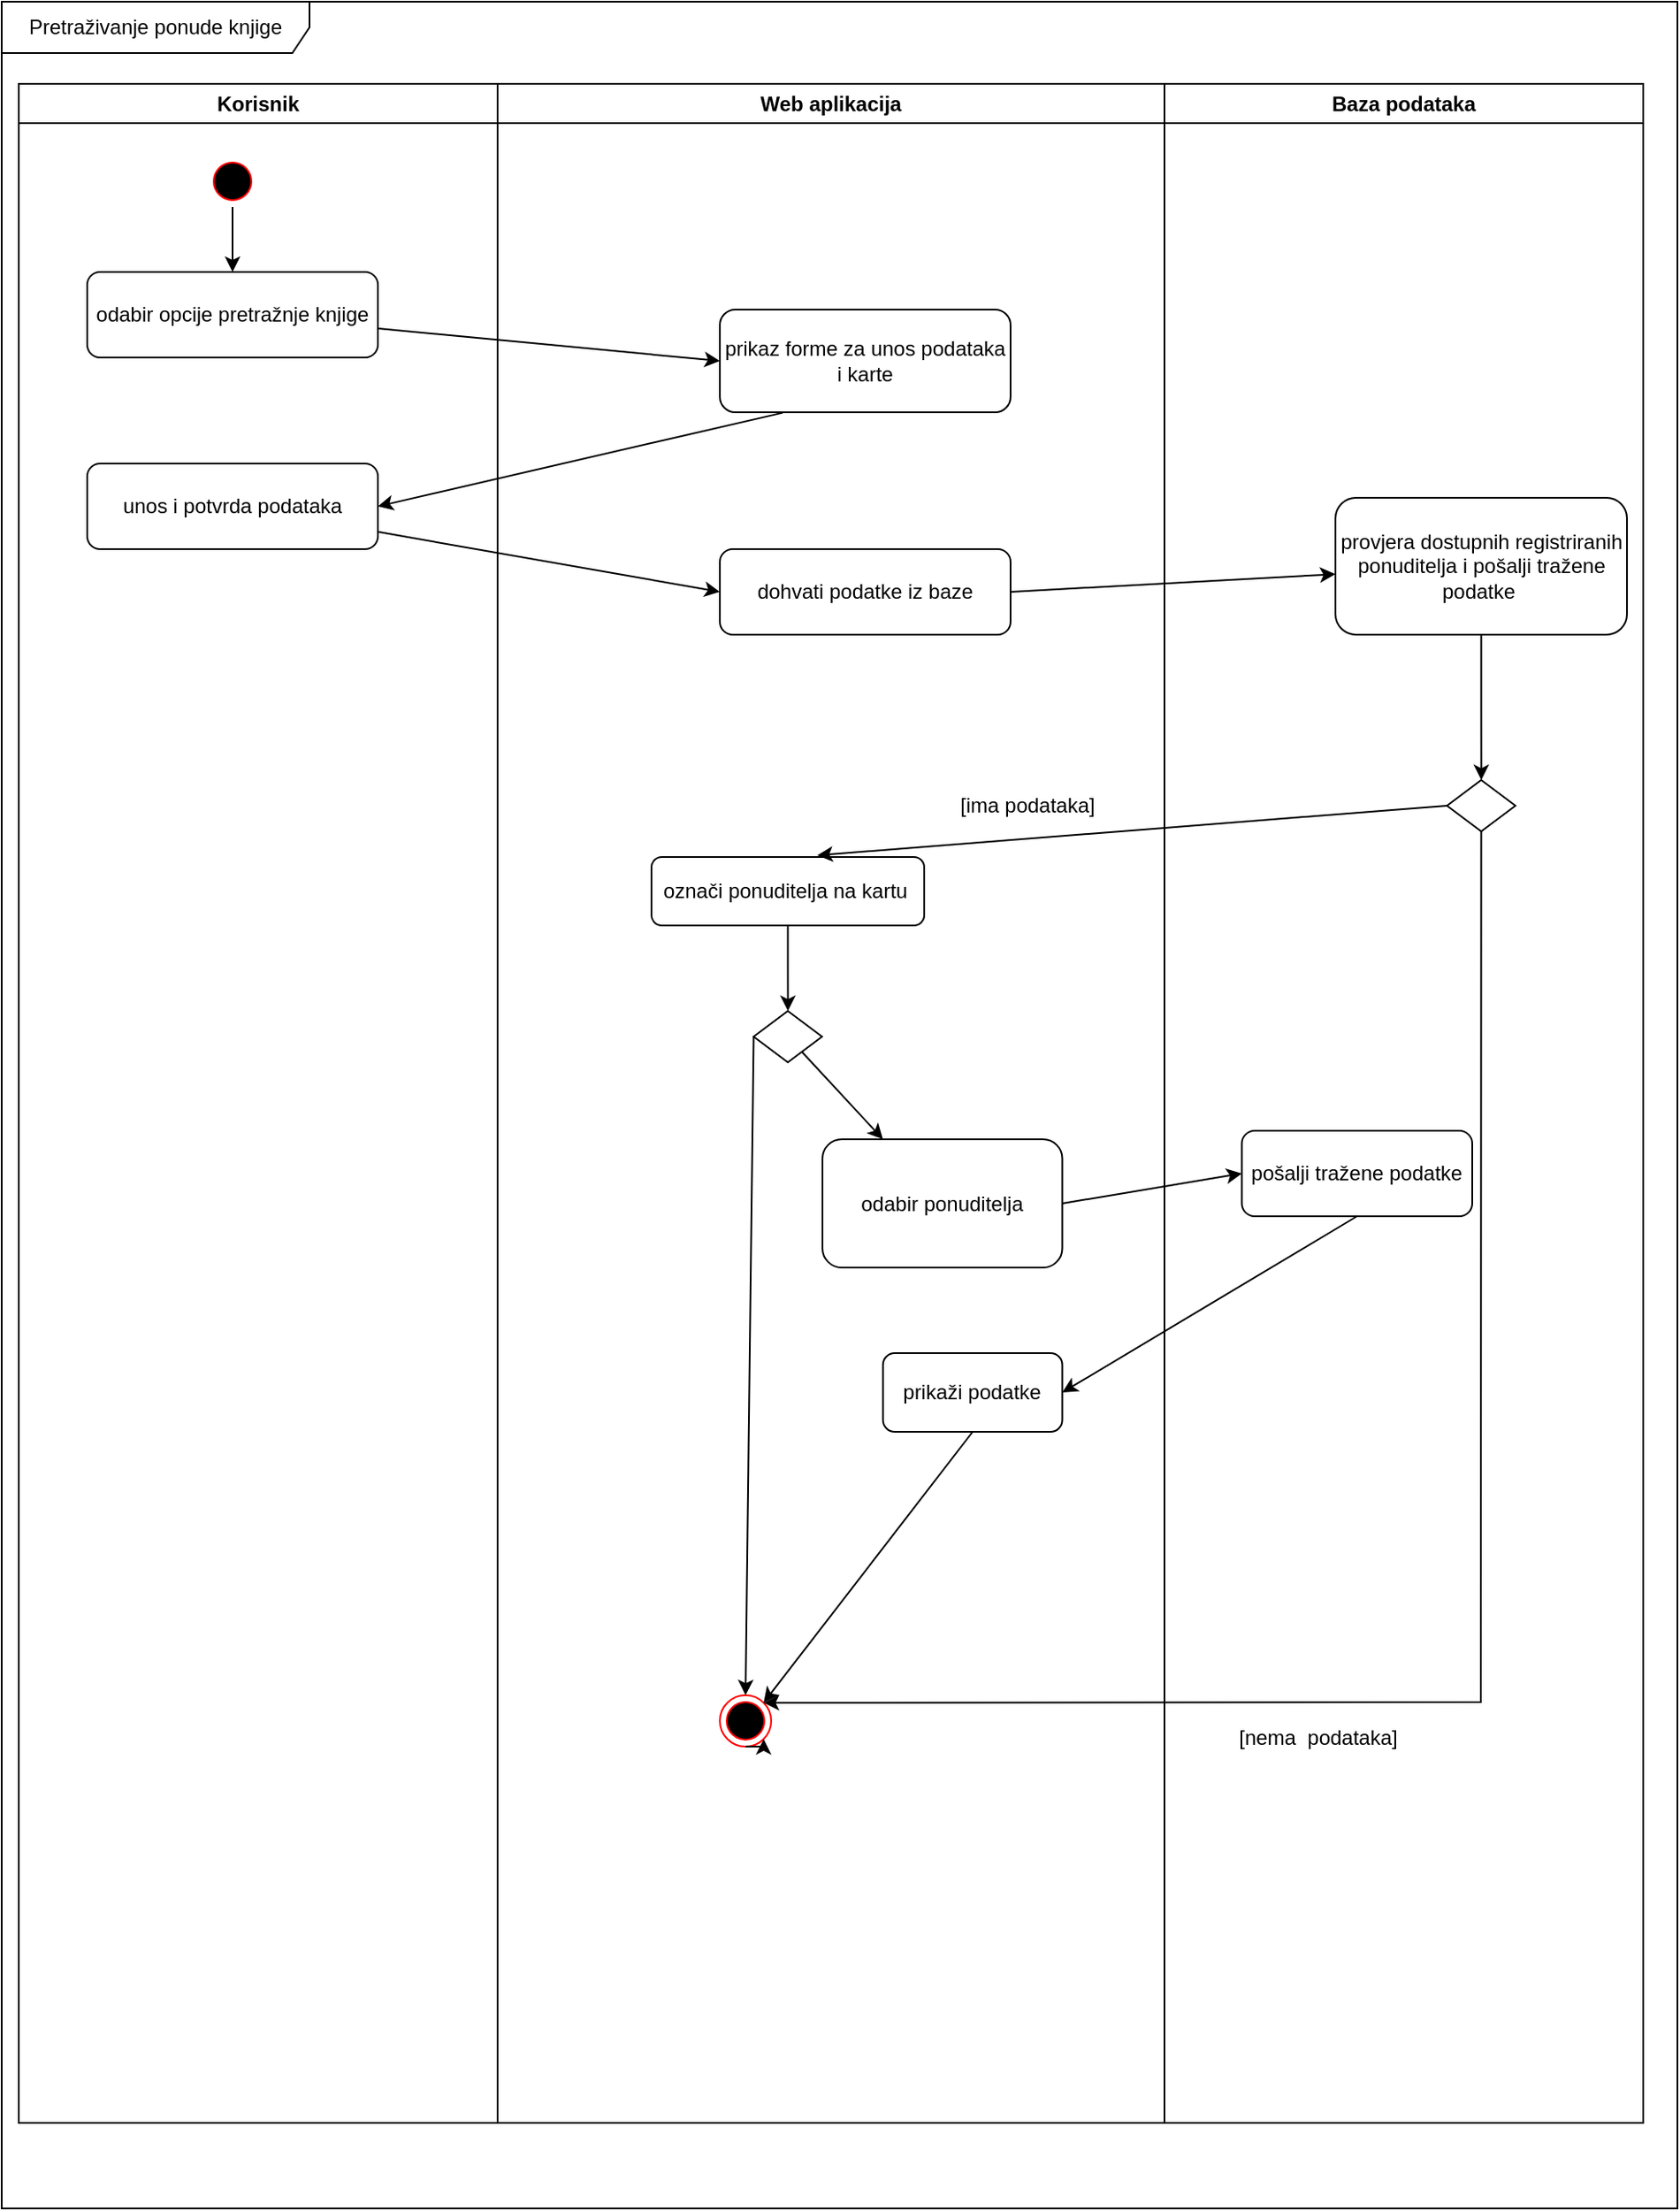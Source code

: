 <mxfile version="22.1.20" type="device">
  <diagram name="Page-1" id="e7e014a7-5840-1c2e-5031-d8a46d1fe8dd">
    <mxGraphModel dx="1050" dy="530" grid="1" gridSize="10" guides="1" tooltips="1" connect="1" arrows="1" fold="1" page="1" pageScale="1" pageWidth="1169" pageHeight="826" background="none" math="0" shadow="0">
      <root>
        <mxCell id="0" />
        <mxCell id="1" parent="0" />
        <mxCell id="2" value="Korisnik" style="swimlane;whiteSpace=wrap" parent="1" vertex="1">
          <mxGeometry x="90" y="128" width="280" height="1192" as="geometry" />
        </mxCell>
        <mxCell id="sKQfnOl_SpCQqJNaMgTa-40" value="" style="edgeStyle=orthogonalEdgeStyle;rounded=0;orthogonalLoop=1;jettySize=auto;html=1;" edge="1" parent="2" source="5" target="7">
          <mxGeometry relative="1" as="geometry" />
        </mxCell>
        <mxCell id="5" value="" style="ellipse;shape=startState;fillColor=#000000;strokeColor=#ff0000;" parent="2" vertex="1">
          <mxGeometry x="110" y="42" width="30" height="30" as="geometry" />
        </mxCell>
        <mxCell id="7" value="odabir opcije pretražnje knjige" style="rounded=1;whiteSpace=wrap;html=1;" parent="2" vertex="1">
          <mxGeometry x="40" y="110" width="170" height="50" as="geometry" />
        </mxCell>
        <mxCell id="3" value="Web aplikacija" style="swimlane;whiteSpace=wrap" parent="1" vertex="1">
          <mxGeometry x="370" y="128" width="390" height="1192" as="geometry" />
        </mxCell>
        <mxCell id="4" value="Baza podataka" style="swimlane;whiteSpace=wrap" parent="1" vertex="1">
          <mxGeometry x="760" y="128" width="280" height="1192" as="geometry" />
        </mxCell>
        <mxCell id="-5pkhjOxCS8Dj7tAbJQ4-41" value="Pretraživanje ponude knjige" style="shape=umlFrame;whiteSpace=wrap;html=1;pointerEvents=0;width=180;height=30;" parent="1" vertex="1">
          <mxGeometry x="80" y="80" width="980" height="1290" as="geometry" />
        </mxCell>
        <mxCell id="sKQfnOl_SpCQqJNaMgTa-15" value="prikaz forme za unos podataka i karte" style="rounded=1;whiteSpace=wrap;html=1;" vertex="1" parent="1">
          <mxGeometry x="500" y="260" width="170" height="60" as="geometry" />
        </mxCell>
        <mxCell id="sKQfnOl_SpCQqJNaMgTa-16" value="" style="endArrow=classic;html=1;rounded=0;entryX=0;entryY=0.5;entryDx=0;entryDy=0;" edge="1" parent="1" source="7" target="sKQfnOl_SpCQqJNaMgTa-15">
          <mxGeometry width="50" height="50" relative="1" as="geometry">
            <mxPoint x="380" y="280" as="sourcePoint" />
            <mxPoint x="430" y="230" as="targetPoint" />
          </mxGeometry>
        </mxCell>
        <mxCell id="sKQfnOl_SpCQqJNaMgTa-17" value="unos i potvrda podataka" style="rounded=1;whiteSpace=wrap;html=1;" vertex="1" parent="1">
          <mxGeometry x="130" y="350" width="170" height="50" as="geometry" />
        </mxCell>
        <mxCell id="sKQfnOl_SpCQqJNaMgTa-18" value="" style="endArrow=classic;html=1;rounded=0;entryX=1;entryY=0.5;entryDx=0;entryDy=0;exitX=0.216;exitY=1.005;exitDx=0;exitDy=0;exitPerimeter=0;" edge="1" parent="1" source="sKQfnOl_SpCQqJNaMgTa-15" target="sKQfnOl_SpCQqJNaMgTa-17">
          <mxGeometry width="50" height="50" relative="1" as="geometry">
            <mxPoint x="520" y="438" as="sourcePoint" />
            <mxPoint x="570" y="388" as="targetPoint" />
          </mxGeometry>
        </mxCell>
        <mxCell id="sKQfnOl_SpCQqJNaMgTa-19" value="dohvati podatke iz baze" style="rounded=1;whiteSpace=wrap;html=1;" vertex="1" parent="1">
          <mxGeometry x="500" y="400" width="170" height="50" as="geometry" />
        </mxCell>
        <mxCell id="sKQfnOl_SpCQqJNaMgTa-20" value="" style="endArrow=classic;html=1;rounded=0;entryX=0;entryY=0.5;entryDx=0;entryDy=0;" edge="1" parent="1" source="sKQfnOl_SpCQqJNaMgTa-17" target="sKQfnOl_SpCQqJNaMgTa-19">
          <mxGeometry width="50" height="50" relative="1" as="geometry">
            <mxPoint x="510" y="340" as="sourcePoint" />
            <mxPoint x="560" y="290" as="targetPoint" />
          </mxGeometry>
        </mxCell>
        <mxCell id="sKQfnOl_SpCQqJNaMgTa-42" value="" style="edgeStyle=orthogonalEdgeStyle;rounded=0;orthogonalLoop=1;jettySize=auto;html=1;" edge="1" parent="1" source="sKQfnOl_SpCQqJNaMgTa-21" target="sKQfnOl_SpCQqJNaMgTa-23">
          <mxGeometry relative="1" as="geometry" />
        </mxCell>
        <mxCell id="sKQfnOl_SpCQqJNaMgTa-21" value="provjera dostupnih registriranih ponuditelja i pošalji tražene podatke&amp;nbsp;" style="rounded=1;whiteSpace=wrap;html=1;" vertex="1" parent="1">
          <mxGeometry x="860" y="370" width="170.5" height="80" as="geometry" />
        </mxCell>
        <mxCell id="sKQfnOl_SpCQqJNaMgTa-22" value="" style="endArrow=classic;html=1;rounded=0;exitX=1;exitY=0.5;exitDx=0;exitDy=0;" edge="1" parent="1" source="sKQfnOl_SpCQqJNaMgTa-19" target="sKQfnOl_SpCQqJNaMgTa-21">
          <mxGeometry width="50" height="50" relative="1" as="geometry">
            <mxPoint x="670" y="448" as="sourcePoint" />
            <mxPoint x="776" y="454" as="targetPoint" />
          </mxGeometry>
        </mxCell>
        <mxCell id="sKQfnOl_SpCQqJNaMgTa-23" value="" style="rhombus;whiteSpace=wrap;html=1;" vertex="1" parent="1">
          <mxGeometry x="925.25" y="535" width="40" height="30" as="geometry" />
        </mxCell>
        <mxCell id="sKQfnOl_SpCQqJNaMgTa-31" value="" style="edgeStyle=orthogonalEdgeStyle;rounded=0;orthogonalLoop=1;jettySize=auto;html=1;" edge="1" parent="1" source="sKQfnOl_SpCQqJNaMgTa-25" target="sKQfnOl_SpCQqJNaMgTa-30">
          <mxGeometry relative="1" as="geometry" />
        </mxCell>
        <mxCell id="sKQfnOl_SpCQqJNaMgTa-25" value="označi ponuditelja na kartu&amp;nbsp;" style="rounded=1;whiteSpace=wrap;html=1;" vertex="1" parent="1">
          <mxGeometry x="460" y="580" width="159.5" height="40" as="geometry" />
        </mxCell>
        <mxCell id="sKQfnOl_SpCQqJNaMgTa-27" value="" style="endArrow=classic;html=1;rounded=0;entryX=0.608;entryY=-0.025;entryDx=0;entryDy=0;entryPerimeter=0;exitX=0;exitY=0.5;exitDx=0;exitDy=0;" edge="1" parent="1" source="sKQfnOl_SpCQqJNaMgTa-23" target="sKQfnOl_SpCQqJNaMgTa-25">
          <mxGeometry width="50" height="50" relative="1" as="geometry">
            <mxPoint x="510" y="540" as="sourcePoint" />
            <mxPoint x="560" y="490" as="targetPoint" />
          </mxGeometry>
        </mxCell>
        <mxCell id="sKQfnOl_SpCQqJNaMgTa-29" value="[ima podataka]" style="text;html=1;strokeColor=none;fillColor=none;align=center;verticalAlign=middle;whiteSpace=wrap;rounded=0;" vertex="1" parent="1">
          <mxGeometry x="630" y="535" width="100" height="30" as="geometry" />
        </mxCell>
        <mxCell id="sKQfnOl_SpCQqJNaMgTa-30" value="" style="rhombus;whiteSpace=wrap;html=1;" vertex="1" parent="1">
          <mxGeometry x="519.75" y="670" width="40" height="30" as="geometry" />
        </mxCell>
        <mxCell id="sKQfnOl_SpCQqJNaMgTa-32" value="odabir ponuditelja" style="rounded=1;whiteSpace=wrap;html=1;" vertex="1" parent="1">
          <mxGeometry x="560" y="745" width="140.25" height="75" as="geometry" />
        </mxCell>
        <mxCell id="sKQfnOl_SpCQqJNaMgTa-33" value="" style="endArrow=classic;html=1;rounded=0;" edge="1" parent="1" source="sKQfnOl_SpCQqJNaMgTa-30" target="sKQfnOl_SpCQqJNaMgTa-32">
          <mxGeometry width="50" height="50" relative="1" as="geometry">
            <mxPoint x="510" y="640" as="sourcePoint" />
            <mxPoint x="560" y="590" as="targetPoint" />
          </mxGeometry>
        </mxCell>
        <mxCell id="sKQfnOl_SpCQqJNaMgTa-35" value="" style="endArrow=classic;html=1;rounded=0;entryX=0.5;entryY=0;entryDx=0;entryDy=0;exitX=0;exitY=0.5;exitDx=0;exitDy=0;" edge="1" parent="1" source="sKQfnOl_SpCQqJNaMgTa-30" target="sKQfnOl_SpCQqJNaMgTa-38">
          <mxGeometry width="50" height="50" relative="1" as="geometry">
            <mxPoint x="510" y="780" as="sourcePoint" />
            <mxPoint x="610" y="1070" as="targetPoint" />
          </mxGeometry>
        </mxCell>
        <mxCell id="sKQfnOl_SpCQqJNaMgTa-36" style="edgeStyle=orthogonalEdgeStyle;rounded=0;orthogonalLoop=1;jettySize=auto;html=1;exitX=0.5;exitY=1;exitDx=0;exitDy=0;" edge="1" parent="1">
          <mxGeometry relative="1" as="geometry">
            <mxPoint x="610" y="1100" as="sourcePoint" />
            <mxPoint x="610" y="1100" as="targetPoint" />
          </mxGeometry>
        </mxCell>
        <mxCell id="sKQfnOl_SpCQqJNaMgTa-38" value="" style="ellipse;html=1;shape=endState;fillColor=#000000;strokeColor=#ff0000;" vertex="1" parent="1">
          <mxGeometry x="500" y="1070" width="30" height="30" as="geometry" />
        </mxCell>
        <mxCell id="sKQfnOl_SpCQqJNaMgTa-41" value="" style="endArrow=classic;html=1;rounded=0;exitX=0.5;exitY=1;exitDx=0;exitDy=0;entryX=1;entryY=0;entryDx=0;entryDy=0;" edge="1" parent="1" source="sKQfnOl_SpCQqJNaMgTa-23" target="sKQfnOl_SpCQqJNaMgTa-38">
          <mxGeometry width="50" height="50" relative="1" as="geometry">
            <mxPoint x="510" y="980" as="sourcePoint" />
            <mxPoint x="630" y="1085" as="targetPoint" />
            <Array as="points">
              <mxPoint x="945" y="1074" />
            </Array>
          </mxGeometry>
        </mxCell>
        <mxCell id="sKQfnOl_SpCQqJNaMgTa-44" value="[nema&amp;nbsp; podataka]" style="text;html=1;strokeColor=none;fillColor=none;align=center;verticalAlign=middle;whiteSpace=wrap;rounded=0;" vertex="1" parent="1">
          <mxGeometry x="790" y="1080" width="120" height="30" as="geometry" />
        </mxCell>
        <mxCell id="sKQfnOl_SpCQqJNaMgTa-46" value="pošalji tražene podatke" style="rounded=1;whiteSpace=wrap;html=1;" vertex="1" parent="1">
          <mxGeometry x="805.25" y="740" width="134.75" height="50" as="geometry" />
        </mxCell>
        <mxCell id="sKQfnOl_SpCQqJNaMgTa-47" value="" style="endArrow=classic;html=1;rounded=0;entryX=0;entryY=0.5;entryDx=0;entryDy=0;exitX=1;exitY=0.5;exitDx=0;exitDy=0;" edge="1" parent="1" source="sKQfnOl_SpCQqJNaMgTa-32" target="sKQfnOl_SpCQqJNaMgTa-46">
          <mxGeometry width="50" height="50" relative="1" as="geometry">
            <mxPoint x="510" y="680" as="sourcePoint" />
            <mxPoint x="560" y="630" as="targetPoint" />
          </mxGeometry>
        </mxCell>
        <mxCell id="sKQfnOl_SpCQqJNaMgTa-48" value="prikaži podatke" style="rounded=1;whiteSpace=wrap;html=1;" vertex="1" parent="1">
          <mxGeometry x="595.38" y="870" width="104.87" height="46" as="geometry" />
        </mxCell>
        <mxCell id="sKQfnOl_SpCQqJNaMgTa-50" value="" style="endArrow=classic;html=1;rounded=0;entryX=1;entryY=0.5;entryDx=0;entryDy=0;exitX=0.5;exitY=1;exitDx=0;exitDy=0;" edge="1" parent="1" source="sKQfnOl_SpCQqJNaMgTa-46" target="sKQfnOl_SpCQqJNaMgTa-48">
          <mxGeometry width="50" height="50" relative="1" as="geometry">
            <mxPoint x="510" y="880" as="sourcePoint" />
            <mxPoint x="560" y="830" as="targetPoint" />
          </mxGeometry>
        </mxCell>
        <mxCell id="sKQfnOl_SpCQqJNaMgTa-51" value="" style="endArrow=classic;html=1;rounded=0;entryX=1;entryY=0;entryDx=0;entryDy=0;exitX=0.5;exitY=1;exitDx=0;exitDy=0;" edge="1" parent="1" source="sKQfnOl_SpCQqJNaMgTa-48" target="sKQfnOl_SpCQqJNaMgTa-38">
          <mxGeometry width="50" height="50" relative="1" as="geometry">
            <mxPoint x="510" y="880" as="sourcePoint" />
            <mxPoint x="560" y="830" as="targetPoint" />
          </mxGeometry>
        </mxCell>
        <mxCell id="sKQfnOl_SpCQqJNaMgTa-52" style="edgeStyle=orthogonalEdgeStyle;rounded=0;orthogonalLoop=1;jettySize=auto;html=1;exitX=0.5;exitY=1;exitDx=0;exitDy=0;entryX=1;entryY=1;entryDx=0;entryDy=0;" edge="1" parent="1" source="sKQfnOl_SpCQqJNaMgTa-38" target="sKQfnOl_SpCQqJNaMgTa-38">
          <mxGeometry relative="1" as="geometry" />
        </mxCell>
      </root>
    </mxGraphModel>
  </diagram>
</mxfile>
